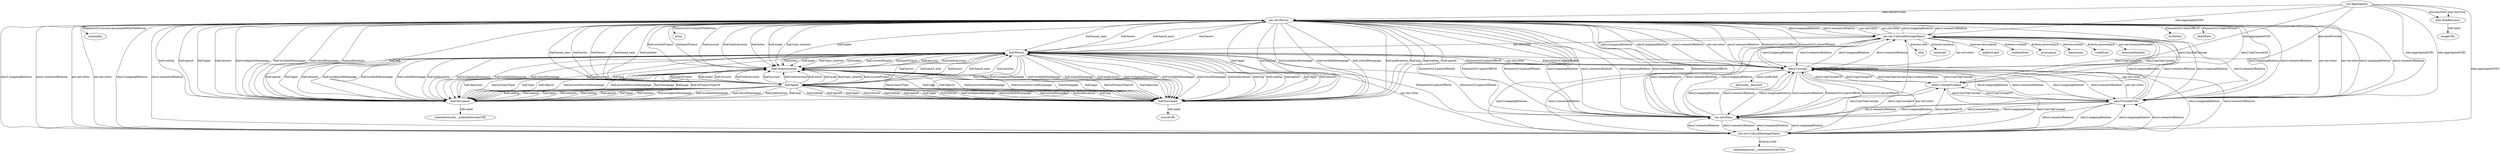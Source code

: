 digraph {
  birthDate [type=attribute_name,label=birthDate]
  "aac-ont:Person1" [type=class_uri,label="aac-ont:Person"]
  title [type=attribute_name,label=title]
  "aac-ont:CulturalHeritageObject1" [type=class_uri,label="aac-ont:CulturalHeritageObject"]
  deathDate [type=attribute_name,label=deathDate]
  materials [type=attribute_name,label=materials]
  keywords__keyword [type=attribute_name,label=keywords__keyword]
  "skos2:Concept1" [type=class_uri,label="skos2:Concept"]
  nationality [type=attribute_name,label=nationality]
  sourceURL [type=attribute_name,label=sourceURL]
  "foaf:Document2" [type=class_uri,label="foaf:Document"]
  galleryLabel [type=attribute_name,label=galleryLabel]
  creationDate [type=attribute_name,label=creationDate]
  relatedArtworks__relatedArtworksURL [type=attribute_name,label=relatedArtworks__relatedArtworksURL]
  "foaf:Document1" [type=class_uri,label="foaf:Document"]
  artist [type=attribute_name,label=artist]
  provenance [type=attribute_name,label=provenance]
  dimensions [type=attribute_name,label=dimensions]
  creditLine [type=attribute_name,label=creditLine]
  relatedArtworks__relatedArtworksTitle [type=attribute_name,label=relatedArtworks__relatedArtworksTitle]
  "aac-ont:CulturalHeritageObject2" [type=class_uri,label="aac-ont:CulturalHeritageObject"]
  accessionNumber [type=attribute_name,label=accessionNumber]
  imageURL [type=attribute_name,label=imageURL]
  "edm:WebResource1" [type=class_uri,label="edm:WebResource"]
  "aac-ont:Place" [type=class_uri,label="aac-ont:Place"]
  "edm:ProvidedCHO" [type=class_uri,label="edm:ProvidedCHO"]
  "skos2:ConceptScheme" [type=class_uri,label="skos2:ConceptScheme"]
  "foaf:Person" [type=class_uri,label="foaf:Person"]
  "foaf:Agent" [type=class_uri,label="foaf:Agent"]
  "foaf:OnlineAccount" [type=class_uri,label="foaf:OnlineAccount"]
  "ore:Aggregation" [type=class_uri,label="ore:Aggregation"]
  "aac-ont:Person1" -> birthDate [label="ElementsGr2:dateOfBirth",type=st_property_uri]
  "aac-ont:CulturalHeritageObject1" -> title [label="dcterms:title",type=st_property_uri]
  "aac-ont:Person1" -> deathDate [label="ElementsGr2:dateOfDeath",type=st_property_uri]
  "aac-ont:CulturalHeritageObject1" -> materials [label="dcterms:medium",type=st_property_uri]
  "skos2:Concept1" -> keywords__keyword [label="skos2:prefLabel",type=st_property_uri]
  "aac-ont:Person1" -> nationality [label="ElementsGr2:countryAssociatedWithThePerson",type=st_property_uri]
  "foaf:Document2" -> sourceURL [label="rdfs:label",type=st_property_uri]
  "aac-ont:CulturalHeritageObject1" -> galleryLabel [label="dcterms:description",type=st_property_uri]
  "aac-ont:CulturalHeritageObject1" -> creationDate [label="dcterms:created",type=st_property_uri]
  "foaf:Document1" -> relatedArtworks__relatedArtworksURL [label="rdfs:label",type=st_property_uri]
  "aac-ont:Person1" -> artist [label="ElementsGr2:nameOfThePerson",type=st_property_uri]
  "aac-ont:CulturalHeritageObject1" -> provenance [label="dcterms:provenance",type=st_property_uri]
  "aac-ont:CulturalHeritageObject1" -> dimensions [label="dcterms:extent",type=st_property_uri]
  "aac-ont:CulturalHeritageObject1" -> creditLine [label="dcterms:provenance",type=st_property_uri]
  "aac-ont:CulturalHeritageObject2" -> relatedArtworks__relatedArtworksTitle [label="dcterms:title",type=st_property_uri]
  "aac-ont:CulturalHeritageObject1" -> accessionNumber [label="aac-ont:accessionNumber",type=st_property_uri]
  "edm:WebResource1" -> imageURL [label="rdfs:label",type=st_property_uri]
  "aac-ont:CulturalHeritageObject1" -> "aac-ont:Person1" [label="aac-ont:sitter",type=direct_property_uri,weight=1]
  "aac-ont:CulturalHeritageObject2" -> "aac-ont:Person1" [label="aac-ont:sitter",type=direct_property_uri,weight=1]
  "aac-ont:Person1" -> "aac-ont:Place" [label="ElementsGr2:placeOfBirth",type=direct_property_uri,weight=1]
  "aac-ont:Person1" -> "aac-ont:Place" [label="ElementsGr2:placeOfDeath",type=direct_property_uri,weight=1]
  "edm:ProvidedCHO" -> "aac-ont:Person1" [label="aac-ont:sitter",type=direct_property_uri,weight=1]
  "skos2:Concept1" -> "skos2:Concept1" [label="skos2:mappingRelation",type=direct_property_uri,weight=1]
  "skos2:Concept1" -> "skos2:Concept1" [label="skos2:semanticRelation",type=direct_property_uri,weight=1]
  "skos2:Concept1" -> "skos2:ConceptScheme" [label="skos2:topConceptOf",type=direct_property_uri,weight=1]
  "skos2:ConceptScheme" -> "skos2:Concept1" [label="skos2:hasTopConcept",type=direct_property_uri,weight=1]
  "foaf:Person" -> "foaf:Document2" [label="foaf:workplaceHomepage",type=direct_property_uri,weight=1]
  "foaf:Person" -> "foaf:Document1" [label="foaf:workplaceHomepage",type=direct_property_uri,weight=1]
  "foaf:Person" -> "foaf:Document2" [label="foaf:workInfoHomepage",type=direct_property_uri,weight=1]
  "foaf:Person" -> "foaf:Document1" [label="foaf:workInfoHomepage",type=direct_property_uri,weight=1]
  "foaf:Person" -> "foaf:Document2" [label="foaf:schoolHomepage",type=direct_property_uri,weight=1]
  "foaf:Person" -> "foaf:Document1" [label="foaf:schoolHomepage",type=direct_property_uri,weight=1]
  "foaf:Person" -> "foaf:Document2" [label="foaf:publications",type=direct_property_uri,weight=1]
  "foaf:Person" -> "foaf:Document1" [label="foaf:publications",type=direct_property_uri,weight=1]
  "foaf:Agent" -> "foaf:Document2" [label="foaf:weblog",type=direct_property_uri,weight=1]
  "foaf:Agent" -> "foaf:Document1" [label="foaf:weblog",type=direct_property_uri,weight=1]
  "foaf:Agent" -> "foaf:Document2" [label="foaf:openid",type=direct_property_uri,weight=1]
  "foaf:Agent" -> "foaf:Document1" [label="foaf:openid",type=direct_property_uri,weight=1]
  "foaf:Agent" -> "foaf:Document2" [label="foaf:tipjar",type=direct_property_uri,weight=1]
  "foaf:Agent" -> "foaf:Document1" [label="foaf:tipjar",type=direct_property_uri,weight=1]
  "foaf:Agent" -> "foaf:Document2" [label="foaf:interest",type=direct_property_uri,weight=1]
  "foaf:Agent" -> "foaf:Document1" [label="foaf:interest",type=direct_property_uri,weight=1]
  "foaf:OnlineAccount" -> "foaf:Document2" [label="foaf:accountServiceHomepage",type=direct_property_uri,weight=1]
  "foaf:OnlineAccount" -> "foaf:Document1" [label="foaf:accountServiceHomepage",type=direct_property_uri,weight=1]
  "ore:Aggregation" -> "edm:WebResource1" [label="edm:hasView",type=direct_property_uri,weight=1]
  "ore:Aggregation" -> "edm:ProvidedCHO" [label="edm:aggregatedCHO",type=direct_property_uri,weight=1]
  "foaf:Person" -> "foaf:Person" [label="foaf:knows",type=direct_property_uri,weight=1]
  "foaf:Agent" -> "foaf:OnlineAccount" [label="foaf:account",type=direct_property_uri,weight=1]
  "foaf:Agent" -> "foaf:OnlineAccount" [label="foaf:holdsAccount",type=direct_property_uri,weight=1]
  "aac-ont:Person1" -> "aac-ont:CulturalHeritageObject1" [label="skos2:mappingRelation",type=inherited,weight=4]
  "aac-ont:Person1" -> "aac-ont:CulturalHeritageObject2" [label="skos2:mappingRelation",type=inherited,weight=4]
  "aac-ont:Person1" -> "aac-ont:CulturalHeritageObject1" [label="skos2:semanticRelation",type=inherited,weight=4]
  "aac-ont:Person1" -> "aac-ont:CulturalHeritageObject2" [label="skos2:semanticRelation",type=inherited,weight=4]
  "aac-ont:Person1" -> "skos2:Concept1" [label="ElementsGr2:placeOfBirth",type=inherited,weight=4]
  "aac-ont:Person1" -> "skos2:Concept1" [label="ElementsGr2:placeOfDeath",type=inherited,weight=4]
  "aac-ont:Person1" -> "skos2:Concept1" [label="skos2:mappingRelation",type=inherited,weight=4]
  "aac-ont:Person1" -> "skos2:Concept1" [label="skos2:semanticRelation",type=inherited,weight=4]
  "aac-ont:Person1" -> "foaf:Document2" [label="foaf:workplaceHomepage",type=inherited,weight=4]
  "aac-ont:Person1" -> "foaf:Document1" [label="foaf:workplaceHomepage",type=inherited,weight=4]
  "aac-ont:Person1" -> "foaf:Document2" [label="foaf:workInfoHomepage",type=inherited,weight=4]
  "aac-ont:Person1" -> "foaf:Document1" [label="foaf:workInfoHomepage",type=inherited,weight=4]
  "aac-ont:Person1" -> "foaf:Document2" [label="foaf:schoolHomepage",type=inherited,weight=4]
  "aac-ont:Person1" -> "foaf:Document1" [label="foaf:schoolHomepage",type=inherited,weight=4]
  "aac-ont:Person1" -> "foaf:Document2" [label="foaf:publications",type=inherited,weight=4]
  "aac-ont:Person1" -> "foaf:Document1" [label="foaf:publications",type=inherited,weight=4]
  "aac-ont:Person1" -> "foaf:Document2" [label="foaf:img",type=inherited,weight=4]
  "aac-ont:Person1" -> "foaf:Document1" [label="foaf:img",type=inherited,weight=4]
  "aac-ont:Person1" -> "foaf:Document2" [label="foaf:weblog",type=inherited,weight=4]
  "aac-ont:Person1" -> "foaf:Document1" [label="foaf:weblog",type=inherited,weight=4]
  "aac-ont:Person1" -> "foaf:Document2" [label="foaf:openid",type=inherited,weight=4]
  "aac-ont:Person1" -> "foaf:Document1" [label="foaf:openid",type=inherited,weight=4]
  "aac-ont:Person1" -> "foaf:Document2" [label="foaf:tipjar",type=inherited,weight=4]
  "aac-ont:Person1" -> "foaf:Document1" [label="foaf:tipjar",type=inherited,weight=4]
  "aac-ont:Person1" -> "foaf:Document2" [label="foaf:interest",type=inherited,weight=4]
  "aac-ont:Person1" -> "foaf:Document1" [label="foaf:interest",type=inherited,weight=4]
  "aac-ont:Person1" -> "aac-ont:Place" [label="ElementsGr2:placeOfBirth",type=inherited,weight=4]
  "aac-ont:Person1" -> "aac-ont:Place" [label="ElementsGr2:placeOfDeath",type=inherited,weight=4]
  "aac-ont:Person1" -> "aac-ont:Place" [label="skos2:mappingRelation",type=inherited,weight=4]
  "aac-ont:Person1" -> "aac-ont:Place" [label="skos2:semanticRelation",type=inherited,weight=4]
  "aac-ont:Person1" -> "edm:ProvidedCHO" [label="skos2:mappingRelation",type=inherited,weight=4]
  "aac-ont:Person1" -> "edm:ProvidedCHO" [label="skos2:semanticRelation",type=inherited,weight=4]
  "aac-ont:Person1" -> "skos2:ConceptScheme" [label="skos2:topConceptOf",type=inherited,weight=4]
  "aac-ont:Person1" -> "foaf:Person" [label="foaf:knows",type=inherited,weight=4]
  "aac-ont:Person1" -> "foaf:Person" [label="foaf:based_near",type=inherited,weight=4]
  "aac-ont:Person1" -> "foaf:Agent" [label="foaf:knows",type=inherited,weight=4]
  "aac-ont:Person1" -> "foaf:Agent" [label="foaf:based_near",type=inherited,weight=4]
  "aac-ont:Person1" -> "foaf:OnlineAccount" [label="foaf:currentProject",type=inherited,weight=4]
  "aac-ont:Person1" -> "foaf:OnlineAccount" [label="foaf:pastProject",type=inherited,weight=4]
  "aac-ont:Person1" -> "foaf:OnlineAccount" [label="foaf:account",type=inherited,weight=4]
  "aac-ont:Person1" -> "foaf:OnlineAccount" [label="foaf:holdsAccount",type=inherited,weight=4]
  "aac-ont:Person1" -> "foaf:OnlineAccount" [label="foaf:mbox",type=inherited,weight=4]
  "aac-ont:Person1" -> "foaf:OnlineAccount" [label="foaf:made",type=inherited,weight=4]
  "aac-ont:Person1" -> "foaf:OnlineAccount" [label="foaf:topic_interest",type=inherited,weight=4]
  "aac-ont:CulturalHeritageObject1" -> "aac-ont:Person1" [label="aac-ont:sitter",type=inherited,weight=4]
  "aac-ont:CulturalHeritageObject2" -> "aac-ont:Person1" [label="aac-ont:sitter",type=inherited,weight=4]
  "aac-ont:CulturalHeritageObject1" -> "aac-ont:Person1" [label="skos2:mappingRelation",type=inherited,weight=4]
  "aac-ont:CulturalHeritageObject2" -> "aac-ont:Person1" [label="skos2:mappingRelation",type=inherited,weight=4]
  "aac-ont:CulturalHeritageObject1" -> "aac-ont:Person1" [label="skos2:semanticRelation",type=inherited,weight=4]
  "aac-ont:CulturalHeritageObject2" -> "aac-ont:Person1" [label="skos2:semanticRelation",type=inherited,weight=4]
  "aac-ont:CulturalHeritageObject1" -> "skos2:Concept1" [label="aac-ont:sitter",type=inherited,weight=4]
  "aac-ont:CulturalHeritageObject2" -> "skos2:Concept1" [label="aac-ont:sitter",type=inherited,weight=4]
  "aac-ont:CulturalHeritageObject1" -> "skos2:Concept1" [label="skos2:mappingRelation",type=inherited,weight=4]
  "aac-ont:CulturalHeritageObject2" -> "skos2:Concept1" [label="skos2:mappingRelation",type=inherited,weight=4]
  "aac-ont:CulturalHeritageObject1" -> "skos2:Concept1" [label="skos2:semanticRelation",type=inherited,weight=4]
  "aac-ont:CulturalHeritageObject2" -> "skos2:Concept1" [label="skos2:semanticRelation",type=inherited,weight=4]
  "aac-ont:CulturalHeritageObject1" -> "aac-ont:Place" [label="skos2:mappingRelation",type=inherited,weight=4]
  "aac-ont:CulturalHeritageObject2" -> "aac-ont:Place" [label="skos2:mappingRelation",type=inherited,weight=4]
  "aac-ont:CulturalHeritageObject1" -> "aac-ont:Place" [label="skos2:semanticRelation",type=inherited,weight=4]
  "aac-ont:CulturalHeritageObject2" -> "aac-ont:Place" [label="skos2:semanticRelation",type=inherited,weight=4]
  "aac-ont:CulturalHeritageObject1" -> "edm:ProvidedCHO" [label="skos2:mappingRelation",type=inherited,weight=4]
  "aac-ont:CulturalHeritageObject2" -> "edm:ProvidedCHO" [label="skos2:mappingRelation",type=inherited,weight=4]
  "aac-ont:CulturalHeritageObject1" -> "edm:ProvidedCHO" [label="skos2:semanticRelation",type=inherited,weight=4]
  "aac-ont:CulturalHeritageObject2" -> "edm:ProvidedCHO" [label="skos2:semanticRelation",type=inherited,weight=4]
  "aac-ont:CulturalHeritageObject1" -> "skos2:ConceptScheme" [label="skos2:topConceptOf",type=inherited,weight=4]
  "aac-ont:CulturalHeritageObject2" -> "skos2:ConceptScheme" [label="skos2:topConceptOf",type=inherited,weight=4]
  "aac-ont:CulturalHeritageObject1" -> "foaf:Person" [label="aac-ont:sitter",type=inherited,weight=4]
  "aac-ont:CulturalHeritageObject2" -> "foaf:Person" [label="aac-ont:sitter",type=inherited,weight=4]
  "skos2:Concept1" -> "aac-ont:Person1" [label="skos2:mappingRelation",type=inherited,weight=4]
  "skos2:Concept1" -> "aac-ont:Person1" [label="skos2:semanticRelation",type=inherited,weight=4]
  "skos2:Concept1" -> "aac-ont:Person1" [label="aac-ont:sitter",type=inherited,weight=4]
  "skos2:Concept1" -> "aac-ont:CulturalHeritageObject1" [label="skos2:mappingRelation",type=inherited,weight=4]
  "skos2:Concept1" -> "aac-ont:CulturalHeritageObject2" [label="skos2:mappingRelation",type=inherited,weight=4]
  "skos2:Concept1" -> "aac-ont:CulturalHeritageObject1" [label="skos2:semanticRelation",type=inherited,weight=4]
  "skos2:Concept1" -> "aac-ont:CulturalHeritageObject2" [label="skos2:semanticRelation",type=inherited,weight=4]
  "skos2:Concept1" -> "aac-ont:Place" [label="skos2:mappingRelation",type=inherited,weight=4]
  "skos2:Concept1" -> "aac-ont:Place" [label="skos2:semanticRelation",type=inherited,weight=4]
  "skos2:Concept1" -> "aac-ont:Place" [label="ElementsGr2:placeOfBirth",type=inherited,weight=4]
  "skos2:Concept1" -> "aac-ont:Place" [label="ElementsGr2:placeOfDeath",type=inherited,weight=4]
  "skos2:Concept1" -> "edm:ProvidedCHO" [label="skos2:mappingRelation",type=inherited,weight=4]
  "skos2:Concept1" -> "edm:ProvidedCHO" [label="skos2:semanticRelation",type=inherited,weight=4]
  "skos2:Concept1" -> "skos2:ConceptScheme" [label="skos2:topConceptOf",type=inherited,weight=4]
  "skos2:Concept1" -> "foaf:Person" [label="aac-ont:sitter",type=inherited,weight=4]
  "foaf:Document2" -> "foaf:OnlineAccount" [label="foaf:primaryTopic",type=inherited,weight=4]
  "foaf:Document1" -> "foaf:OnlineAccount" [label="foaf:primaryTopic",type=inherited,weight=4]
  "foaf:Document2" -> "foaf:OnlineAccount" [label="foaf:topic",type=inherited,weight=4]
  "foaf:Document1" -> "foaf:OnlineAccount" [label="foaf:topic",type=inherited,weight=4]
  "foaf:Document2" -> "foaf:OnlineAccount" [label="foaf:depicts",type=inherited,weight=4]
  "foaf:Document1" -> "foaf:OnlineAccount" [label="foaf:depicts",type=inherited,weight=4]
  "aac-ont:Place" -> "aac-ont:Person1" [label="skos2:mappingRelation",type=inherited,weight=4]
  "aac-ont:Place" -> "aac-ont:Person1" [label="skos2:semanticRelation",type=inherited,weight=4]
  "aac-ont:Place" -> "aac-ont:CulturalHeritageObject1" [label="skos2:mappingRelation",type=inherited,weight=4]
  "aac-ont:Place" -> "aac-ont:CulturalHeritageObject2" [label="skos2:mappingRelation",type=inherited,weight=4]
  "aac-ont:Place" -> "aac-ont:CulturalHeritageObject1" [label="skos2:semanticRelation",type=inherited,weight=4]
  "aac-ont:Place" -> "aac-ont:CulturalHeritageObject2" [label="skos2:semanticRelation",type=inherited,weight=4]
  "aac-ont:Place" -> "skos2:Concept1" [label="skos2:mappingRelation",type=inherited,weight=4]
  "aac-ont:Place" -> "skos2:Concept1" [label="skos2:semanticRelation",type=inherited,weight=4]
  "aac-ont:Place" -> "edm:ProvidedCHO" [label="skos2:mappingRelation",type=inherited,weight=4]
  "aac-ont:Place" -> "edm:ProvidedCHO" [label="skos2:semanticRelation",type=inherited,weight=4]
  "aac-ont:Place" -> "skos2:ConceptScheme" [label="skos2:topConceptOf",type=inherited,weight=4]
  "edm:ProvidedCHO" -> "aac-ont:Person1" [label="aac-ont:sitter",type=inherited,weight=4]
  "edm:ProvidedCHO" -> "aac-ont:Person1" [label="skos2:mappingRelation",type=inherited,weight=4]
  "edm:ProvidedCHO" -> "aac-ont:Person1" [label="skos2:semanticRelation",type=inherited,weight=4]
  "edm:ProvidedCHO" -> "aac-ont:CulturalHeritageObject1" [label="skos2:mappingRelation",type=inherited,weight=4]
  "edm:ProvidedCHO" -> "aac-ont:CulturalHeritageObject2" [label="skos2:mappingRelation",type=inherited,weight=4]
  "edm:ProvidedCHO" -> "aac-ont:CulturalHeritageObject1" [label="skos2:semanticRelation",type=inherited,weight=4]
  "edm:ProvidedCHO" -> "aac-ont:CulturalHeritageObject2" [label="skos2:semanticRelation",type=inherited,weight=4]
  "edm:ProvidedCHO" -> "skos2:Concept1" [label="aac-ont:sitter",type=inherited,weight=4]
  "edm:ProvidedCHO" -> "skos2:Concept1" [label="skos2:mappingRelation",type=inherited,weight=4]
  "edm:ProvidedCHO" -> "skos2:Concept1" [label="skos2:semanticRelation",type=inherited,weight=4]
  "edm:ProvidedCHO" -> "aac-ont:Place" [label="skos2:mappingRelation",type=inherited,weight=4]
  "edm:ProvidedCHO" -> "aac-ont:Place" [label="skos2:semanticRelation",type=inherited,weight=4]
  "edm:ProvidedCHO" -> "skos2:ConceptScheme" [label="skos2:topConceptOf",type=inherited,weight=4]
  "edm:ProvidedCHO" -> "foaf:Person" [label="aac-ont:sitter",type=inherited,weight=4]
  "skos2:ConceptScheme" -> "aac-ont:Person1" [label="skos2:hasTopConcept",type=inherited,weight=4]
  "skos2:ConceptScheme" -> "aac-ont:CulturalHeritageObject1" [label="skos2:hasTopConcept",type=inherited,weight=4]
  "skos2:ConceptScheme" -> "aac-ont:CulturalHeritageObject2" [label="skos2:hasTopConcept",type=inherited,weight=4]
  "skos2:ConceptScheme" -> "skos2:Concept1" [label="skos2:hasTopConcept",type=inherited,weight=4]
  "skos2:ConceptScheme" -> "aac-ont:Place" [label="skos2:hasTopConcept",type=inherited,weight=4]
  "skos2:ConceptScheme" -> "edm:ProvidedCHO" [label="skos2:hasTopConcept",type=inherited,weight=4]
  "foaf:Person" -> "aac-ont:Person1" [label="foaf:knows",type=inherited,weight=4]
  "foaf:Person" -> "aac-ont:Person1" [label="foaf:based_near",type=inherited,weight=4]
  "foaf:Person" -> "skos2:Concept1" [label="ElementsGr2:placeOfBirth",type=inherited,weight=4]
  "foaf:Person" -> "skos2:Concept1" [label="ElementsGr2:placeOfDeath",type=inherited,weight=4]
  "foaf:Person" -> "foaf:Document2" [label="foaf:workplaceHomepage",type=inherited,weight=4]
  "foaf:Person" -> "foaf:Document1" [label="foaf:workplaceHomepage",type=inherited,weight=4]
  "foaf:Person" -> "foaf:Document2" [label="foaf:workInfoHomepage",type=inherited,weight=4]
  "foaf:Person" -> "foaf:Document1" [label="foaf:workInfoHomepage",type=inherited,weight=4]
  "foaf:Person" -> "foaf:Document2" [label="foaf:schoolHomepage",type=inherited,weight=4]
  "foaf:Person" -> "foaf:Document1" [label="foaf:schoolHomepage",type=inherited,weight=4]
  "foaf:Person" -> "foaf:Document2" [label="foaf:publications",type=inherited,weight=4]
  "foaf:Person" -> "foaf:Document1" [label="foaf:publications",type=inherited,weight=4]
  "foaf:Person" -> "foaf:Document2" [label="foaf:img",type=inherited,weight=4]
  "foaf:Person" -> "foaf:Document1" [label="foaf:img",type=inherited,weight=4]
  "foaf:Person" -> "foaf:Document2" [label="foaf:weblog",type=inherited,weight=4]
  "foaf:Person" -> "foaf:Document1" [label="foaf:weblog",type=inherited,weight=4]
  "foaf:Person" -> "foaf:Document2" [label="foaf:openid",type=inherited,weight=4]
  "foaf:Person" -> "foaf:Document1" [label="foaf:openid",type=inherited,weight=4]
  "foaf:Person" -> "foaf:Document2" [label="foaf:tipjar",type=inherited,weight=4]
  "foaf:Person" -> "foaf:Document1" [label="foaf:tipjar",type=inherited,weight=4]
  "foaf:Person" -> "foaf:Document2" [label="foaf:interest",type=inherited,weight=4]
  "foaf:Person" -> "foaf:Document1" [label="foaf:interest",type=inherited,weight=4]
  "foaf:Person" -> "aac-ont:Place" [label="ElementsGr2:placeOfBirth",type=inherited,weight=4]
  "foaf:Person" -> "aac-ont:Place" [label="ElementsGr2:placeOfDeath",type=inherited,weight=4]
  "foaf:Person" -> "foaf:Agent" [label="foaf:knows",type=inherited,weight=4]
  "foaf:Person" -> "foaf:Agent" [label="foaf:based_near",type=inherited,weight=4]
  "foaf:Person" -> "foaf:OnlineAccount" [label="foaf:currentProject",type=inherited,weight=4]
  "foaf:Person" -> "foaf:OnlineAccount" [label="foaf:pastProject",type=inherited,weight=4]
  "foaf:Person" -> "foaf:OnlineAccount" [label="foaf:account",type=inherited,weight=4]
  "foaf:Person" -> "foaf:OnlineAccount" [label="foaf:holdsAccount",type=inherited,weight=4]
  "foaf:Person" -> "foaf:OnlineAccount" [label="foaf:mbox",type=inherited,weight=4]
  "foaf:Person" -> "foaf:OnlineAccount" [label="foaf:made",type=inherited,weight=4]
  "foaf:Person" -> "foaf:OnlineAccount" [label="foaf:topic_interest",type=inherited,weight=4]
  "foaf:Agent" -> "aac-ont:Person1" [label="foaf:knows",type=inherited,weight=4]
  "foaf:Agent" -> "aac-ont:Person1" [label="foaf:based_near",type=inherited,weight=4]
  "foaf:Agent" -> "aac-ont:Person1" [label="foaf:member",type=inherited,weight=4]
  "foaf:Agent" -> "foaf:Document2" [label="foaf:weblog",type=inherited,weight=4]
  "foaf:Agent" -> "foaf:Document1" [label="foaf:weblog",type=inherited,weight=4]
  "foaf:Agent" -> "foaf:Document2" [label="foaf:openid",type=inherited,weight=4]
  "foaf:Agent" -> "foaf:Document1" [label="foaf:openid",type=inherited,weight=4]
  "foaf:Agent" -> "foaf:Document2" [label="foaf:tipjar",type=inherited,weight=4]
  "foaf:Agent" -> "foaf:Document1" [label="foaf:tipjar",type=inherited,weight=4]
  "foaf:Agent" -> "foaf:Document2" [label="foaf:interest",type=inherited,weight=4]
  "foaf:Agent" -> "foaf:Document1" [label="foaf:interest",type=inherited,weight=4]
  "foaf:Agent" -> "foaf:Document2" [label="foaf:workplaceHomepage",type=inherited,weight=4]
  "foaf:Agent" -> "foaf:Document1" [label="foaf:workplaceHomepage",type=inherited,weight=4]
  "foaf:Agent" -> "foaf:Document2" [label="foaf:workInfoHomepage",type=inherited,weight=4]
  "foaf:Agent" -> "foaf:Document1" [label="foaf:workInfoHomepage",type=inherited,weight=4]
  "foaf:Agent" -> "foaf:Document2" [label="foaf:schoolHomepage",type=inherited,weight=4]
  "foaf:Agent" -> "foaf:Document1" [label="foaf:schoolHomepage",type=inherited,weight=4]
  "foaf:Agent" -> "foaf:Document2" [label="foaf:publications",type=inherited,weight=4]
  "foaf:Agent" -> "foaf:Document1" [label="foaf:publications",type=inherited,weight=4]
  "foaf:Agent" -> "foaf:Document2" [label="foaf:img",type=inherited,weight=4]
  "foaf:Agent" -> "foaf:Document1" [label="foaf:img",type=inherited,weight=4]
  "foaf:Agent" -> "foaf:Person" [label="foaf:knows",type=inherited,weight=4]
  "foaf:Agent" -> "foaf:Person" [label="foaf:based_near",type=inherited,weight=4]
  "foaf:Agent" -> "foaf:Person" [label="foaf:member",type=inherited,weight=4]
  "foaf:Agent" -> "foaf:OnlineAccount" [label="foaf:account",type=inherited,weight=4]
  "foaf:Agent" -> "foaf:OnlineAccount" [label="foaf:holdsAccount",type=inherited,weight=4]
  "foaf:Agent" -> "foaf:OnlineAccount" [label="foaf:mbox",type=inherited,weight=4]
  "foaf:Agent" -> "foaf:OnlineAccount" [label="foaf:made",type=inherited,weight=4]
  "foaf:Agent" -> "foaf:OnlineAccount" [label="foaf:topic_interest",type=inherited,weight=4]
  "foaf:Agent" -> "foaf:OnlineAccount" [label="foaf:currentProject",type=inherited,weight=4]
  "foaf:Agent" -> "foaf:OnlineAccount" [label="foaf:pastProject",type=inherited,weight=4]
  "foaf:OnlineAccount" -> "aac-ont:Person1" [label="foaf:maker",type=inherited,weight=4]
  "foaf:OnlineAccount" -> "foaf:Document2" [label="foaf:accountServiceHomepage",type=inherited,weight=4]
  "foaf:OnlineAccount" -> "foaf:Document1" [label="foaf:accountServiceHomepage",type=inherited,weight=4]
  "foaf:OnlineAccount" -> "foaf:Document2" [label="foaf:homepage",type=inherited,weight=4]
  "foaf:OnlineAccount" -> "foaf:Document1" [label="foaf:homepage",type=inherited,weight=4]
  "foaf:OnlineAccount" -> "foaf:Document2" [label="foaf:page",type=inherited,weight=4]
  "foaf:OnlineAccount" -> "foaf:Document1" [label="foaf:page",type=inherited,weight=4]
  "foaf:OnlineAccount" -> "foaf:Document2" [label="foaf:isPrimaryTopicOf",type=inherited,weight=4]
  "foaf:OnlineAccount" -> "foaf:Document1" [label="foaf:isPrimaryTopicOf",type=inherited,weight=4]
  "foaf:OnlineAccount" -> "foaf:Document2" [label="foaf:depiction",type=inherited,weight=4]
  "foaf:OnlineAccount" -> "foaf:Document1" [label="foaf:depiction",type=inherited,weight=4]
  "foaf:OnlineAccount" -> "foaf:Person" [label="foaf:maker",type=inherited,weight=4]
  "foaf:OnlineAccount" -> "foaf:Agent" [label="foaf:maker",type=inherited,weight=4]
  "ore:Aggregation" -> "aac-ont:Person1" [label="edm:dataProvider",type=inherited,weight=4]
  "ore:Aggregation" -> "aac-ont:CulturalHeritageObject1" [label="edm:aggregatedCHO",type=inherited,weight=4]
  "ore:Aggregation" -> "aac-ont:CulturalHeritageObject2" [label="edm:aggregatedCHO",type=inherited,weight=4]
  "ore:Aggregation" -> "skos2:Concept1" [label="edm:aggregatedCHO",type=inherited,weight=4]
  "ore:Aggregation" -> "skos2:Concept1" [label="edm:dataProvider",type=inherited,weight=4]
  "ore:Aggregation" -> "edm:WebResource1" [label="edm:hasView",type=inherited,weight=4]
  "ore:Aggregation" -> "edm:ProvidedCHO" [label="edm:aggregatedCHO",type=inherited,weight=4]
}
